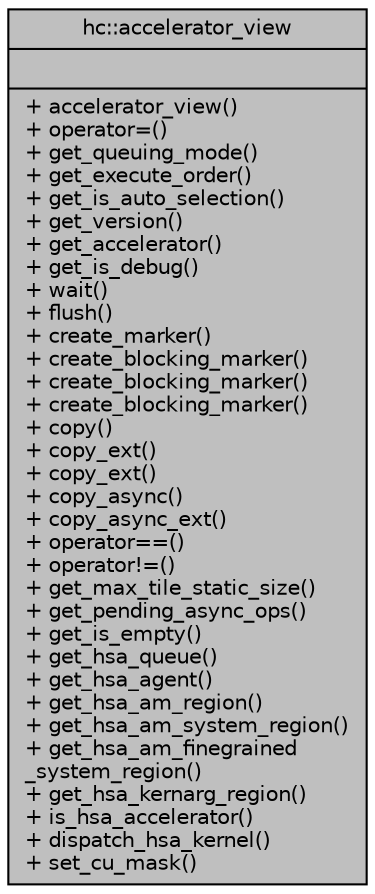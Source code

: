 digraph "hc::accelerator_view"
{
  edge [fontname="Helvetica",fontsize="10",labelfontname="Helvetica",labelfontsize="10"];
  node [fontname="Helvetica",fontsize="10",shape=record];
  Node1 [label="{hc::accelerator_view\n||+ accelerator_view()\l+ operator=()\l+ get_queuing_mode()\l+ get_execute_order()\l+ get_is_auto_selection()\l+ get_version()\l+ get_accelerator()\l+ get_is_debug()\l+ wait()\l+ flush()\l+ create_marker()\l+ create_blocking_marker()\l+ create_blocking_marker()\l+ create_blocking_marker()\l+ copy()\l+ copy_ext()\l+ copy_ext()\l+ copy_async()\l+ copy_async_ext()\l+ operator==()\l+ operator!=()\l+ get_max_tile_static_size()\l+ get_pending_async_ops()\l+ get_is_empty()\l+ get_hsa_queue()\l+ get_hsa_agent()\l+ get_hsa_am_region()\l+ get_hsa_am_system_region()\l+ get_hsa_am_finegrained\l_system_region()\l+ get_hsa_kernarg_region()\l+ is_hsa_accelerator()\l+ dispatch_hsa_kernel()\l+ set_cu_mask()\l}",height=0.2,width=0.4,color="black", fillcolor="grey75", style="filled", fontcolor="black"];
}
